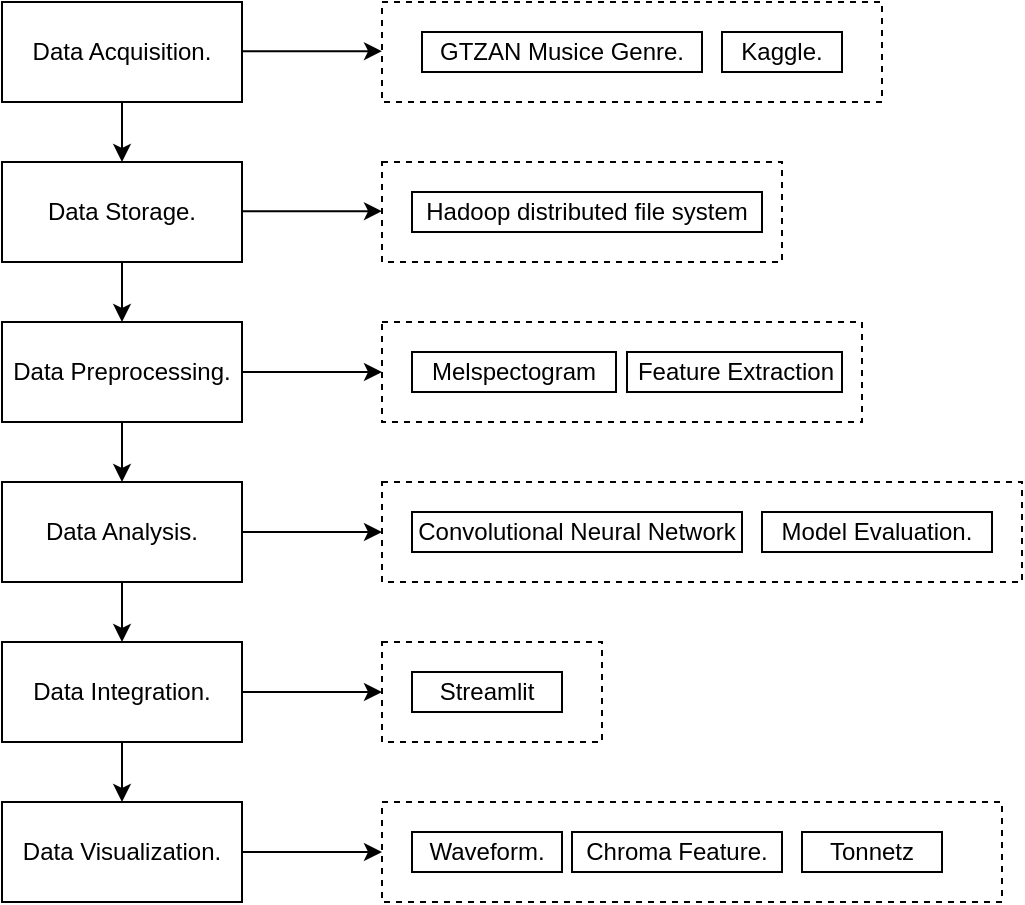 <mxfile>
    <diagram id="pSUQDk5cVztyTJhtSkWn" name="Page-1">
        <mxGraphModel dx="1386" dy="551" grid="1" gridSize="10" guides="1" tooltips="1" connect="1" arrows="1" fold="1" page="1" pageScale="1" pageWidth="850" pageHeight="1100" math="0" shadow="0">
            <root>
                <mxCell id="0"/>
                <mxCell id="1" parent="0"/>
                <mxCell id="14" style="edgeStyle=none;html=1;exitX=0.5;exitY=1;exitDx=0;exitDy=0;entryX=0.5;entryY=0;entryDx=0;entryDy=0;" parent="1" source="2" target="9" edge="1">
                    <mxGeometry relative="1" as="geometry"/>
                </mxCell>
                <mxCell id="2" value="Data Acquisition." style="rounded=0;whiteSpace=wrap;html=1;" parent="1" vertex="1">
                    <mxGeometry x="80" y="80" width="120" height="50" as="geometry"/>
                </mxCell>
                <mxCell id="4" value="" style="endArrow=classic;html=1;" parent="1" edge="1">
                    <mxGeometry width="50" height="50" relative="1" as="geometry">
                        <mxPoint x="200" y="104.58" as="sourcePoint"/>
                        <mxPoint x="270" y="104.58" as="targetPoint"/>
                    </mxGeometry>
                </mxCell>
                <mxCell id="5" value="" style="rounded=0;whiteSpace=wrap;html=1;dashed=1;" parent="1" vertex="1">
                    <mxGeometry x="270" y="80" width="250" height="50" as="geometry"/>
                </mxCell>
                <mxCell id="6" value="GTZAN Musice Genre." style="rounded=0;whiteSpace=wrap;html=1;" parent="1" vertex="1">
                    <mxGeometry x="290" y="95" width="140" height="20" as="geometry"/>
                </mxCell>
                <mxCell id="8" value="Kaggle." style="rounded=0;whiteSpace=wrap;html=1;" parent="1" vertex="1">
                    <mxGeometry x="440" y="95" width="60" height="20" as="geometry"/>
                </mxCell>
                <mxCell id="16" style="edgeStyle=none;html=1;exitX=0.5;exitY=1;exitDx=0;exitDy=0;entryX=0.5;entryY=0;entryDx=0;entryDy=0;" edge="1" parent="1" source="9" target="15">
                    <mxGeometry relative="1" as="geometry"/>
                </mxCell>
                <mxCell id="9" value="Data Storage." style="rounded=0;whiteSpace=wrap;html=1;" parent="1" vertex="1">
                    <mxGeometry x="80" y="160" width="120" height="50" as="geometry"/>
                </mxCell>
                <mxCell id="10" value="" style="endArrow=classic;html=1;" parent="1" edge="1">
                    <mxGeometry width="50" height="50" relative="1" as="geometry">
                        <mxPoint x="200" y="184.58" as="sourcePoint"/>
                        <mxPoint x="270" y="184.58" as="targetPoint"/>
                    </mxGeometry>
                </mxCell>
                <mxCell id="11" value="" style="rounded=0;whiteSpace=wrap;html=1;dashed=1;" parent="1" vertex="1">
                    <mxGeometry x="270" y="160" width="200" height="50" as="geometry"/>
                </mxCell>
                <mxCell id="12" value="Hadoop distributed file system" style="rounded=0;whiteSpace=wrap;html=1;" parent="1" vertex="1">
                    <mxGeometry x="285" y="175" width="175" height="20" as="geometry"/>
                </mxCell>
                <mxCell id="18" style="edgeStyle=none;html=1;exitX=1;exitY=0.5;exitDx=0;exitDy=0;entryX=0;entryY=0.5;entryDx=0;entryDy=0;" edge="1" parent="1" source="15" target="17">
                    <mxGeometry relative="1" as="geometry"/>
                </mxCell>
                <mxCell id="35" style="edgeStyle=none;html=1;exitX=0.5;exitY=1;exitDx=0;exitDy=0;entryX=0.5;entryY=0;entryDx=0;entryDy=0;" edge="1" parent="1" source="15" target="29">
                    <mxGeometry relative="1" as="geometry"/>
                </mxCell>
                <mxCell id="15" value="Data Preprocessing." style="rounded=0;whiteSpace=wrap;html=1;" parent="1" vertex="1">
                    <mxGeometry x="80" y="240" width="120" height="50" as="geometry"/>
                </mxCell>
                <mxCell id="17" value="" style="rounded=0;whiteSpace=wrap;html=1;dashed=1;" vertex="1" parent="1">
                    <mxGeometry x="270" y="240" width="240" height="50" as="geometry"/>
                </mxCell>
                <mxCell id="19" value="Feature Extraction" style="rounded=0;whiteSpace=wrap;html=1;" vertex="1" parent="1">
                    <mxGeometry x="392.5" y="255" width="107.5" height="20" as="geometry"/>
                </mxCell>
                <mxCell id="20" value="Melspectogram" style="rounded=0;whiteSpace=wrap;html=1;" vertex="1" parent="1">
                    <mxGeometry x="285" y="255" width="102" height="20" as="geometry"/>
                </mxCell>
                <mxCell id="31" style="edgeStyle=none;html=1;exitX=1;exitY=0.5;exitDx=0;exitDy=0;entryX=0;entryY=0.5;entryDx=0;entryDy=0;" edge="1" parent="1" source="29" target="30">
                    <mxGeometry relative="1" as="geometry"/>
                </mxCell>
                <mxCell id="37" style="edgeStyle=none;html=1;exitX=0.5;exitY=1;exitDx=0;exitDy=0;entryX=0.5;entryY=0;entryDx=0;entryDy=0;" edge="1" parent="1" source="29" target="36">
                    <mxGeometry relative="1" as="geometry"/>
                </mxCell>
                <mxCell id="29" value="Data Analysis." style="rounded=0;whiteSpace=wrap;html=1;" vertex="1" parent="1">
                    <mxGeometry x="80" y="320" width="120" height="50" as="geometry"/>
                </mxCell>
                <mxCell id="30" value="" style="rounded=0;whiteSpace=wrap;html=1;dashed=1;" vertex="1" parent="1">
                    <mxGeometry x="270" y="320" width="320" height="50" as="geometry"/>
                </mxCell>
                <mxCell id="32" value="Convolutional Neural Network" style="rounded=0;whiteSpace=wrap;html=1;" vertex="1" parent="1">
                    <mxGeometry x="285" y="335" width="165" height="20" as="geometry"/>
                </mxCell>
                <mxCell id="33" value="Model Evaluation." style="rounded=0;whiteSpace=wrap;html=1;" vertex="1" parent="1">
                    <mxGeometry x="460" y="335" width="115" height="20" as="geometry"/>
                </mxCell>
                <mxCell id="40" style="edgeStyle=none;html=1;exitX=1;exitY=0.5;exitDx=0;exitDy=0;entryX=0;entryY=0.5;entryDx=0;entryDy=0;" edge="1" parent="1" source="36" target="38">
                    <mxGeometry relative="1" as="geometry"/>
                </mxCell>
                <mxCell id="47" style="edgeStyle=none;html=1;exitX=0.5;exitY=1;exitDx=0;exitDy=0;entryX=0.5;entryY=0;entryDx=0;entryDy=0;" edge="1" parent="1" source="36" target="41">
                    <mxGeometry relative="1" as="geometry"/>
                </mxCell>
                <mxCell id="36" value="Data Integration." style="rounded=0;whiteSpace=wrap;html=1;" vertex="1" parent="1">
                    <mxGeometry x="80" y="400" width="120" height="50" as="geometry"/>
                </mxCell>
                <mxCell id="38" value="" style="rounded=0;whiteSpace=wrap;html=1;dashed=1;" vertex="1" parent="1">
                    <mxGeometry x="270" y="400" width="110" height="50" as="geometry"/>
                </mxCell>
                <mxCell id="39" value="Streamlit" style="rounded=0;whiteSpace=wrap;html=1;" vertex="1" parent="1">
                    <mxGeometry x="285" y="415" width="75" height="20" as="geometry"/>
                </mxCell>
                <mxCell id="42" style="edgeStyle=none;html=1;exitX=1;exitY=0.5;exitDx=0;exitDy=0;entryX=0;entryY=0.5;entryDx=0;entryDy=0;" edge="1" parent="1" source="41" target="43">
                    <mxGeometry relative="1" as="geometry">
                        <mxPoint x="260" y="505" as="targetPoint"/>
                    </mxGeometry>
                </mxCell>
                <mxCell id="41" value="Data Visualization." style="rounded=0;whiteSpace=wrap;html=1;" vertex="1" parent="1">
                    <mxGeometry x="80" y="480" width="120" height="50" as="geometry"/>
                </mxCell>
                <mxCell id="43" value="" style="rounded=0;whiteSpace=wrap;html=1;dashed=1;" vertex="1" parent="1">
                    <mxGeometry x="270" y="480" width="310" height="50" as="geometry"/>
                </mxCell>
                <mxCell id="44" value="Waveform." style="rounded=0;whiteSpace=wrap;html=1;" vertex="1" parent="1">
                    <mxGeometry x="285" y="495" width="75" height="20" as="geometry"/>
                </mxCell>
                <mxCell id="45" value="Chroma Feature." style="rounded=0;whiteSpace=wrap;html=1;" vertex="1" parent="1">
                    <mxGeometry x="365" y="495" width="105" height="20" as="geometry"/>
                </mxCell>
                <mxCell id="46" value="Tonnetz" style="rounded=0;whiteSpace=wrap;html=1;" vertex="1" parent="1">
                    <mxGeometry x="480" y="495" width="70" height="20" as="geometry"/>
                </mxCell>
            </root>
        </mxGraphModel>
    </diagram>
</mxfile>